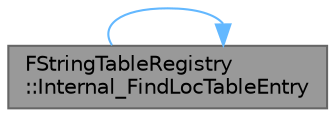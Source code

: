 digraph "FStringTableRegistry::Internal_FindLocTableEntry"
{
 // INTERACTIVE_SVG=YES
 // LATEX_PDF_SIZE
  bgcolor="transparent";
  edge [fontname=Helvetica,fontsize=10,labelfontname=Helvetica,labelfontsize=10];
  node [fontname=Helvetica,fontsize=10,shape=box,height=0.2,width=0.4];
  rankdir="LR";
  Node1 [id="Node000001",label="FStringTableRegistry\l::Internal_FindLocTableEntry",height=0.2,width=0.4,color="gray40", fillcolor="grey60", style="filled", fontcolor="black",tooltip="Internal function called by LOCTABLE to find the entry with by the given key within the given string ..."];
  Node1 -> Node1 [id="edge1_Node000001_Node000001",color="steelblue1",style="solid",tooltip=" "];
}
